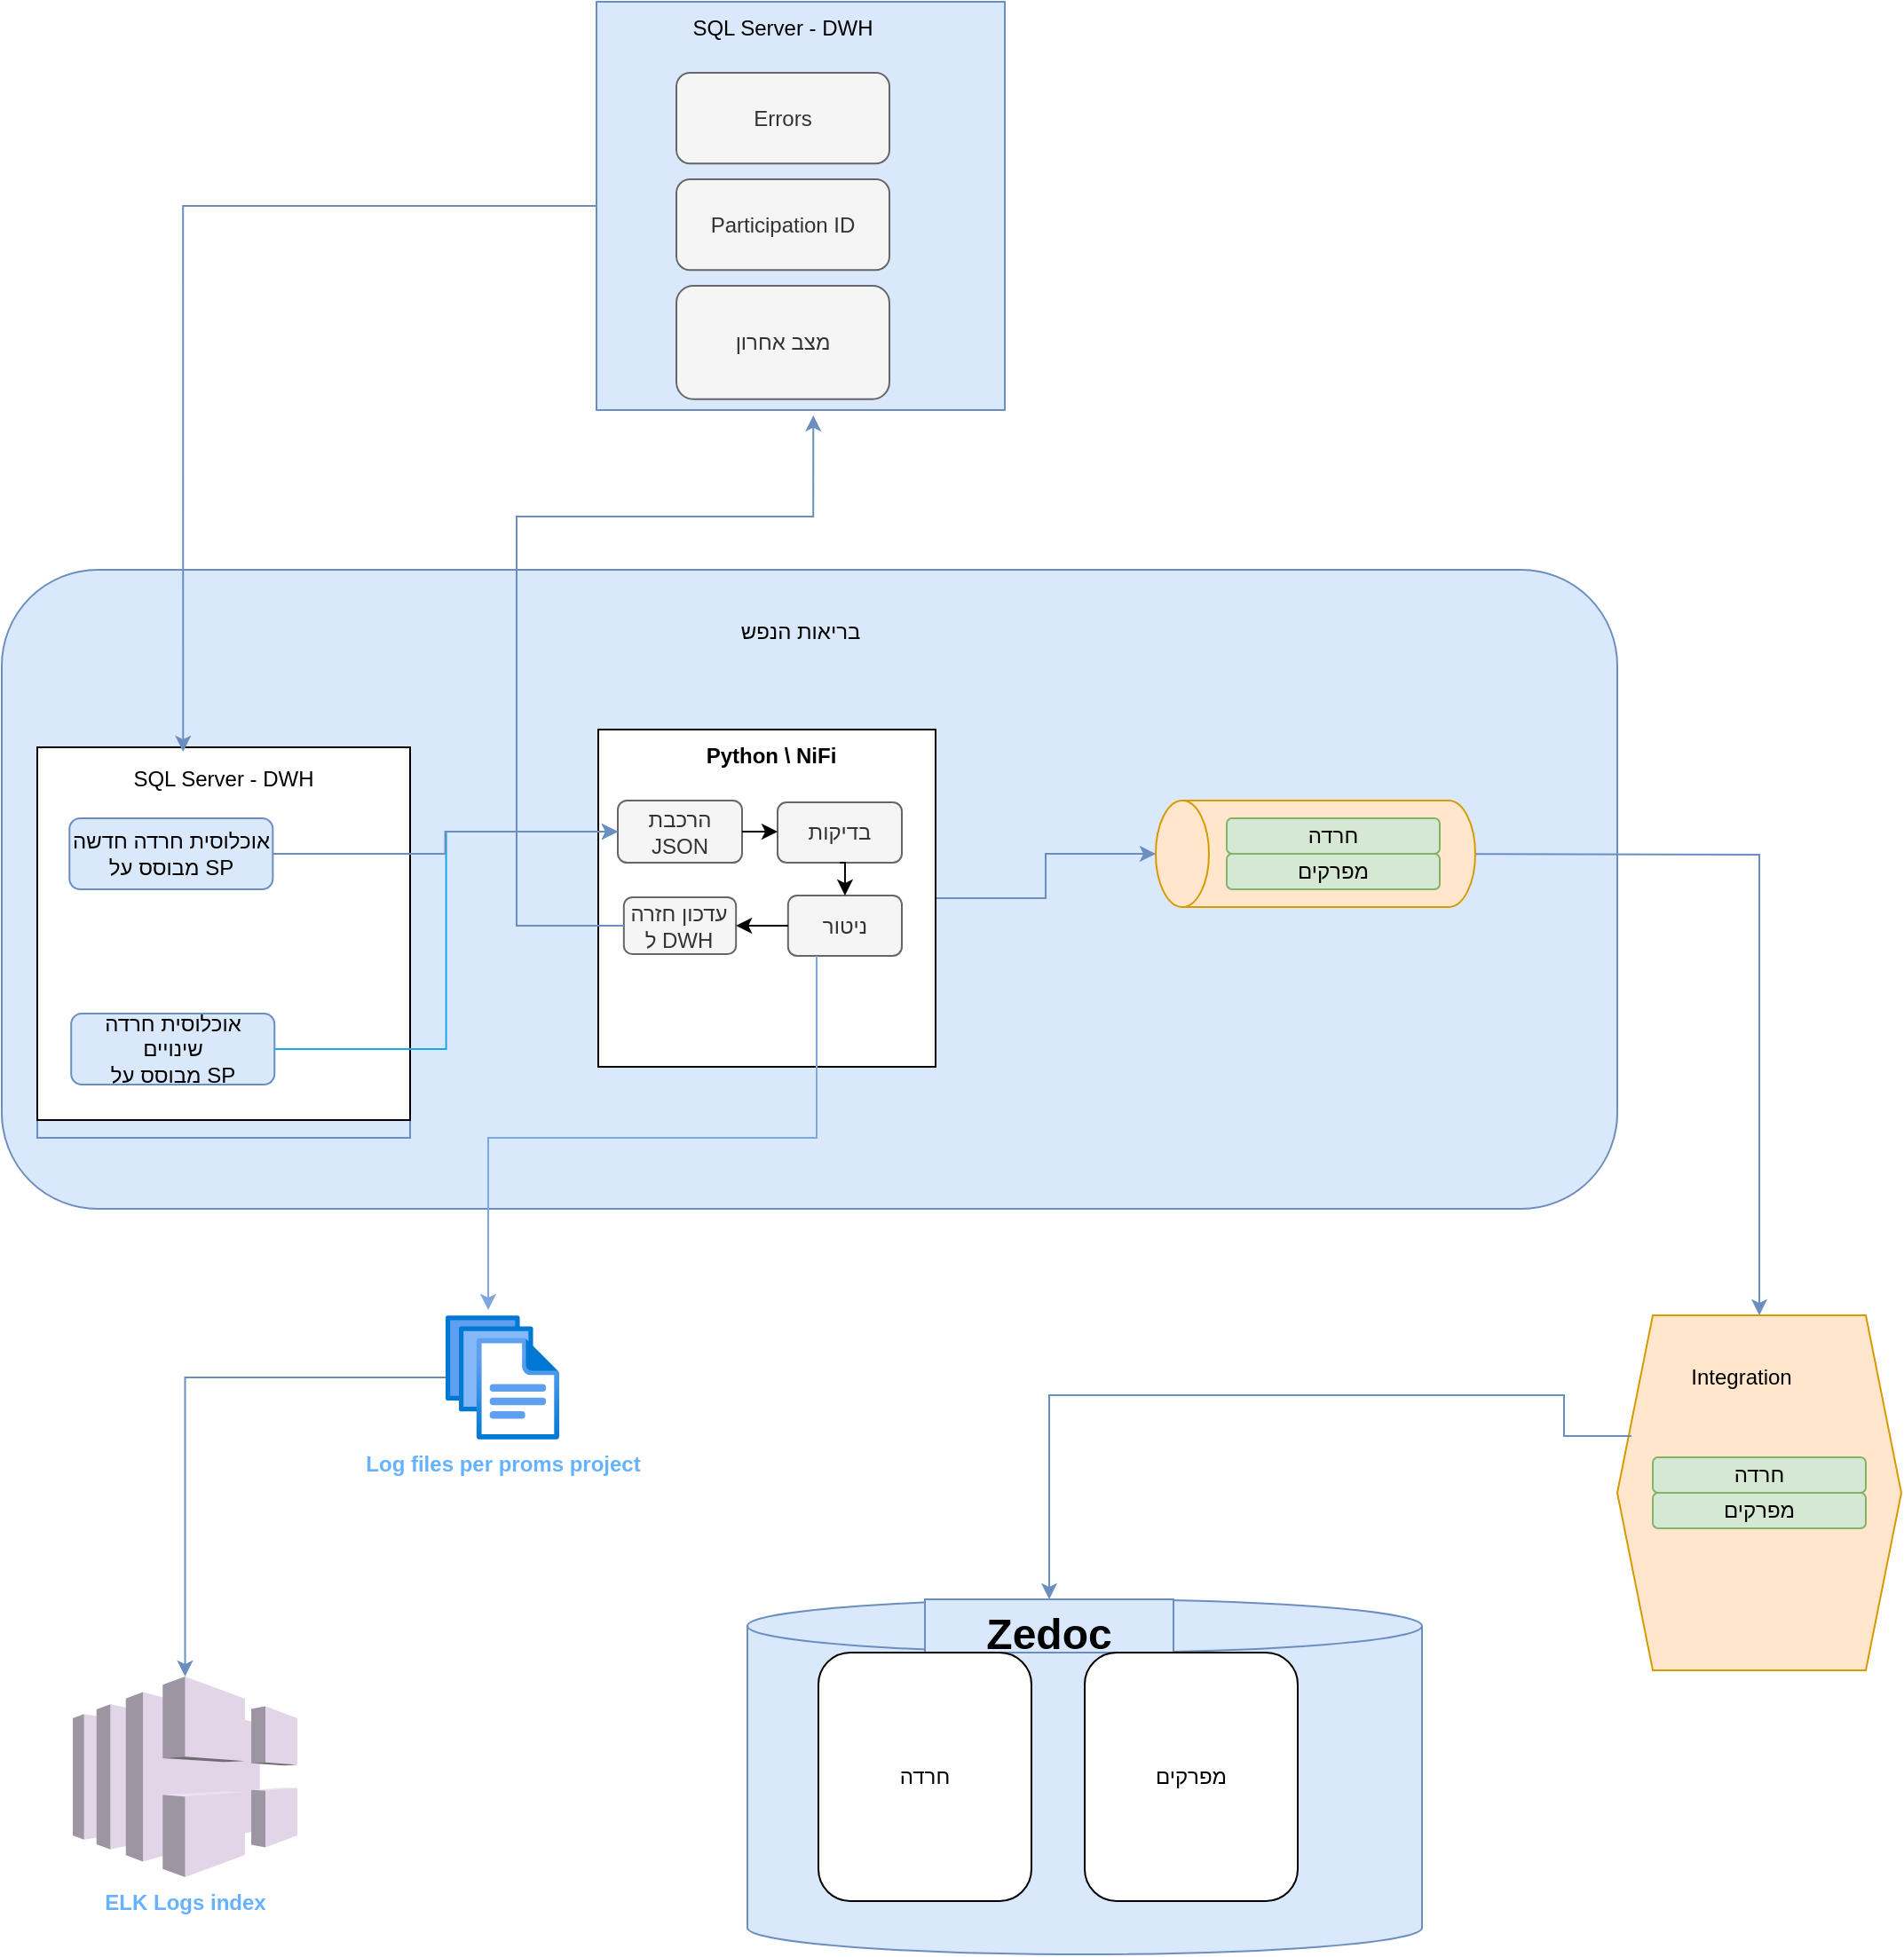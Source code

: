 <mxfile version="22.1.1" type="github">
  <diagram name="‫עמוד-1‬" id="z9KWtGvP0ykJApAYb3_E">
    <mxGraphModel dx="1434" dy="1608" grid="1" gridSize="10" guides="1" tooltips="1" connect="1" arrows="1" fold="1" page="1" pageScale="1" pageWidth="1100" pageHeight="850" math="0" shadow="0">
      <root>
        <mxCell id="0" />
        <mxCell id="1" parent="0" />
        <mxCell id="mV6azeuSrDNRdWC2Sgcm-7" value="" style="rounded=1;whiteSpace=wrap;html=1;fillColor=#dae8fc;strokeColor=#6c8ebf;" parent="1" vertex="1">
          <mxGeometry x="20" y="60" width="910" height="360" as="geometry" />
        </mxCell>
        <mxCell id="wkpVl2k1Z7q7xohtnV9i-3" value="" style="group;fillColor=#dae8fc;strokeColor=#6c8ebf;" parent="1" vertex="1" connectable="0">
          <mxGeometry x="40" y="160" width="210" height="220" as="geometry" />
        </mxCell>
        <mxCell id="wkpVl2k1Z7q7xohtnV9i-1" value="" style="whiteSpace=wrap;html=1;aspect=fixed;" parent="wkpVl2k1Z7q7xohtnV9i-3" vertex="1">
          <mxGeometry width="210" height="210" as="geometry" />
        </mxCell>
        <mxCell id="wkpVl2k1Z7q7xohtnV9i-2" value="SQL Server - DWH" style="text;html=1;strokeColor=none;fillColor=none;align=center;verticalAlign=middle;whiteSpace=wrap;rounded=0;" parent="wkpVl2k1Z7q7xohtnV9i-3" vertex="1">
          <mxGeometry x="19.091" y="3" width="171.818" height="30" as="geometry" />
        </mxCell>
        <mxCell id="wkpVl2k1Z7q7xohtnV9i-14" value="אוכלוסית חרדה חדשה&lt;br&gt;מבוסס על SP" style="rounded=1;whiteSpace=wrap;html=1;fillColor=#dae8fc;strokeColor=#6c8ebf;" parent="wkpVl2k1Z7q7xohtnV9i-3" vertex="1">
          <mxGeometry x="18.136" y="40" width="114.545" height="40" as="geometry" />
        </mxCell>
        <mxCell id="wkpVl2k1Z7q7xohtnV9i-15" value="אוכלוסית חרדה שינויים&lt;br style=&quot;border-color: var(--border-color);&quot;&gt;מבוסס על SP" style="rounded=1;whiteSpace=wrap;html=1;strokeColor=#6c8ebf;fillColor=#dae8fc;" parent="wkpVl2k1Z7q7xohtnV9i-3" vertex="1">
          <mxGeometry x="19.091" y="150" width="114.545" height="40" as="geometry" />
        </mxCell>
        <mxCell id="wkpVl2k1Z7q7xohtnV9i-10" value="" style="shape=hexagon;perimeter=hexagonPerimeter2;whiteSpace=wrap;html=1;fixedSize=1;fillColor=#ffe6cc;strokeColor=#d79b00;" parent="1" vertex="1">
          <mxGeometry x="930" y="480" width="160" height="200" as="geometry" />
        </mxCell>
        <mxCell id="wkpVl2k1Z7q7xohtnV9i-11" value="Integration" style="text;html=1;strokeColor=none;fillColor=none;align=center;verticalAlign=middle;whiteSpace=wrap;rounded=0;" parent="1" vertex="1">
          <mxGeometry x="970" y="500" width="60" height="30" as="geometry" />
        </mxCell>
        <mxCell id="wkpVl2k1Z7q7xohtnV9i-29" style="edgeStyle=orthogonalEdgeStyle;rounded=0;orthogonalLoop=1;jettySize=auto;html=1;exitX=1;exitY=0.5;exitDx=0;exitDy=0;fillColor=#dae8fc;strokeColor=#6c8ebf;" parent="1" source="wkpVl2k1Z7q7xohtnV9i-5" target="zhimW_uMHWvatuuAIKdU-16" edge="1">
          <mxGeometry relative="1" as="geometry">
            <mxPoint x="690" y="220.0" as="targetPoint" />
          </mxGeometry>
        </mxCell>
        <mxCell id="mV6azeuSrDNRdWC2Sgcm-1" value="" style="shape=cylinder3;whiteSpace=wrap;html=1;boundedLbl=1;backgroundOutline=1;size=15;fillColor=#dae8fc;strokeColor=#6c8ebf;" parent="1" vertex="1">
          <mxGeometry x="440" y="640" width="380" height="200" as="geometry" />
        </mxCell>
        <mxCell id="mV6azeuSrDNRdWC2Sgcm-2" value="&lt;h1&gt;Zedoc&lt;/h1&gt;" style="text;html=1;strokeColor=#6c8ebf;fillColor=#dae8fc;spacing=5;spacingTop=-20;whiteSpace=wrap;overflow=hidden;rounded=0;align=center;" parent="1" vertex="1">
          <mxGeometry x="540" y="640" width="140" height="30" as="geometry" />
        </mxCell>
        <mxCell id="mV6azeuSrDNRdWC2Sgcm-3" value="מפרקים" style="rounded=1;whiteSpace=wrap;html=1;" parent="1" vertex="1">
          <mxGeometry x="630" y="670" width="120" height="140" as="geometry" />
        </mxCell>
        <mxCell id="mV6azeuSrDNRdWC2Sgcm-4" style="edgeStyle=orthogonalEdgeStyle;rounded=0;orthogonalLoop=1;jettySize=auto;html=1;fillColor=#dae8fc;strokeColor=#6c8ebf;" parent="1" target="wkpVl2k1Z7q7xohtnV9i-10" edge="1">
          <mxGeometry relative="1" as="geometry">
            <mxPoint x="810" y="220.0" as="sourcePoint" />
          </mxGeometry>
        </mxCell>
        <mxCell id="mV6azeuSrDNRdWC2Sgcm-6" value="חרדה" style="rounded=1;whiteSpace=wrap;html=1;" parent="1" vertex="1">
          <mxGeometry x="480" y="670" width="120" height="140" as="geometry" />
        </mxCell>
        <mxCell id="mV6azeuSrDNRdWC2Sgcm-8" value="בריאות הנפש" style="text;html=1;strokeColor=none;fillColor=none;align=center;verticalAlign=middle;whiteSpace=wrap;rounded=0;" parent="1" vertex="1">
          <mxGeometry x="410" y="80" width="120" height="30" as="geometry" />
        </mxCell>
        <mxCell id="mV6azeuSrDNRdWC2Sgcm-10" value="חרדה" style="rounded=1;whiteSpace=wrap;html=1;fillColor=#d5e8d4;strokeColor=#82b366;" parent="1" vertex="1">
          <mxGeometry x="950" y="560" width="120" height="20" as="geometry" />
        </mxCell>
        <mxCell id="mV6azeuSrDNRdWC2Sgcm-11" value="מפרקים" style="rounded=1;whiteSpace=wrap;html=1;fillColor=#d5e8d4;strokeColor=#82b366;" parent="1" vertex="1">
          <mxGeometry x="950" y="580" width="120" height="20" as="geometry" />
        </mxCell>
        <mxCell id="mV6azeuSrDNRdWC2Sgcm-5" style="edgeStyle=orthogonalEdgeStyle;rounded=0;orthogonalLoop=1;jettySize=auto;html=1;exitX=0.05;exitY=0.34;exitDx=0;exitDy=0;exitPerimeter=0;fillColor=#dae8fc;strokeColor=#6c8ebf;" parent="1" source="wkpVl2k1Z7q7xohtnV9i-10" target="mV6azeuSrDNRdWC2Sgcm-2" edge="1">
          <mxGeometry relative="1" as="geometry">
            <mxPoint x="990" y="545" as="sourcePoint" />
            <mxPoint x="680" y="551" as="targetPoint" />
            <Array as="points">
              <mxPoint x="900" y="548" />
              <mxPoint x="900" y="525" />
              <mxPoint x="610" y="525" />
            </Array>
          </mxGeometry>
        </mxCell>
        <mxCell id="zhimW_uMHWvatuuAIKdU-2" value="&lt;font color=&quot;#66b2ff&quot;&gt;&lt;b&gt;ELK Logs index&lt;/b&gt;&lt;/font&gt;" style="outlineConnect=0;dashed=0;verticalLabelPosition=bottom;verticalAlign=top;align=center;html=1;shape=mxgraph.aws3.elastic_load_balancing;fillColor=#e1d5e7;strokeColor=#9673a6;" parent="1" vertex="1">
          <mxGeometry x="60" y="683.5" width="126.5" height="113" as="geometry" />
        </mxCell>
        <mxCell id="zhimW_uMHWvatuuAIKdU-13" value="" style="group;fillColor=#dae8fc;strokeColor=#6c8ebf;" parent="1" vertex="1" connectable="0">
          <mxGeometry x="355" y="-260" width="230" height="230" as="geometry" />
        </mxCell>
        <mxCell id="zhimW_uMHWvatuuAIKdU-9" value="" style="whiteSpace=wrap;html=1;aspect=fixed;fillColor=#dae8fc;strokeColor=#6c8ebf;" parent="zhimW_uMHWvatuuAIKdU-13" vertex="1">
          <mxGeometry width="230" height="230" as="geometry" />
        </mxCell>
        <mxCell id="zhimW_uMHWvatuuAIKdU-11" value="Participation ID" style="rounded=1;whiteSpace=wrap;html=1;fillColor=#f5f5f5;strokeColor=#666666;fontColor=#333333;" parent="zhimW_uMHWvatuuAIKdU-13" vertex="1">
          <mxGeometry x="45" y="99.998" width="120" height="51.111" as="geometry" />
        </mxCell>
        <mxCell id="zhimW_uMHWvatuuAIKdU-12" value="מצב אחרון" style="rounded=1;whiteSpace=wrap;html=1;strokeColor=#666666;fillColor=#f5f5f5;fontColor=#333333;" parent="zhimW_uMHWvatuuAIKdU-13" vertex="1">
          <mxGeometry x="45" y="159.996" width="120" height="63.889" as="geometry" />
        </mxCell>
        <mxCell id="zhimW_uMHWvatuuAIKdU-10" value="SQL Server - DWH" style="text;html=1;strokeColor=none;fillColor=none;align=center;verticalAlign=middle;whiteSpace=wrap;rounded=0;" parent="zhimW_uMHWvatuuAIKdU-13" vertex="1">
          <mxGeometry x="15" width="180" height="30" as="geometry" />
        </mxCell>
        <mxCell id="zhimW_uMHWvatuuAIKdU-25" value="Errors" style="rounded=1;whiteSpace=wrap;html=1;fillColor=#f5f5f5;fontColor=#333333;strokeColor=#666666;" parent="zhimW_uMHWvatuuAIKdU-13" vertex="1">
          <mxGeometry x="45" y="39.998" width="120" height="51.111" as="geometry" />
        </mxCell>
        <mxCell id="zhimW_uMHWvatuuAIKdU-15" style="edgeStyle=orthogonalEdgeStyle;rounded=0;orthogonalLoop=1;jettySize=auto;html=1;entryX=0.367;entryY=-0.017;entryDx=0;entryDy=0;entryPerimeter=0;fillColor=#dae8fc;strokeColor=#6c8ebf;" parent="1" source="zhimW_uMHWvatuuAIKdU-9" target="wkpVl2k1Z7q7xohtnV9i-2" edge="1">
          <mxGeometry relative="1" as="geometry" />
        </mxCell>
        <mxCell id="zhimW_uMHWvatuuAIKdU-16" value="KAFKA" style="shape=cylinder3;whiteSpace=wrap;html=1;boundedLbl=1;backgroundOutline=1;size=15;rotation=-90;fillColor=#ffe6cc;strokeColor=#d79b00;" parent="1" vertex="1">
          <mxGeometry x="730" y="130" width="60" height="180" as="geometry" />
        </mxCell>
        <mxCell id="zhimW_uMHWvatuuAIKdU-17" value="חרדה" style="rounded=1;whiteSpace=wrap;html=1;fillColor=#d5e8d4;strokeColor=#82b366;" parent="1" vertex="1">
          <mxGeometry x="710" y="200" width="120" height="20" as="geometry" />
        </mxCell>
        <mxCell id="zhimW_uMHWvatuuAIKdU-18" value="מפרקים" style="rounded=1;whiteSpace=wrap;html=1;fillColor=#d5e8d4;strokeColor=#82b366;" parent="1" vertex="1">
          <mxGeometry x="710" y="220" width="120" height="20" as="geometry" />
        </mxCell>
        <mxCell id="ZZgVcxSO3x-aKoJtG-Tx-3" style="edgeStyle=orthogonalEdgeStyle;rounded=0;orthogonalLoop=1;jettySize=auto;html=1;fillColor=#dae8fc;strokeColor=#6c8ebf;" edge="1" parent="1" source="ZZgVcxSO3x-aKoJtG-Tx-1" target="zhimW_uMHWvatuuAIKdU-2">
          <mxGeometry relative="1" as="geometry" />
        </mxCell>
        <mxCell id="ZZgVcxSO3x-aKoJtG-Tx-1" value="&lt;font color=&quot;#66b2ff&quot;&gt;&lt;b&gt;Log files per proms project&lt;/b&gt;&lt;/font&gt;" style="image;aspect=fixed;html=1;points=[];align=center;fontSize=12;image=img/lib/azure2/general/Files.svg;" vertex="1" parent="1">
          <mxGeometry x="270" y="480" width="64" height="70" as="geometry" />
        </mxCell>
        <mxCell id="ZZgVcxSO3x-aKoJtG-Tx-11" value="" style="group" vertex="1" connectable="0" parent="1">
          <mxGeometry x="356" y="150" width="190" height="190" as="geometry" />
        </mxCell>
        <mxCell id="wkpVl2k1Z7q7xohtnV9i-5" value="" style="whiteSpace=wrap;html=1;aspect=fixed;" parent="ZZgVcxSO3x-aKoJtG-Tx-11" vertex="1">
          <mxGeometry width="190" height="190" as="geometry" />
        </mxCell>
        <mxCell id="wkpVl2k1Z7q7xohtnV9i-6" value="&lt;b&gt;Python \ NiFi&lt;/b&gt;" style="text;html=1;strokeColor=none;fillColor=none;align=center;verticalAlign=middle;whiteSpace=wrap;rounded=0;" parent="ZZgVcxSO3x-aKoJtG-Tx-11" vertex="1">
          <mxGeometry x="23.728" width="147.273" height="30" as="geometry" />
        </mxCell>
        <mxCell id="wkpVl2k1Z7q7xohtnV9i-18" value="הרכבת JSON" style="rounded=1;whiteSpace=wrap;html=1;fillColor=#f5f5f5;fontColor=#333333;strokeColor=#666666;" parent="ZZgVcxSO3x-aKoJtG-Tx-11" vertex="1">
          <mxGeometry x="11" y="40" width="70" height="35" as="geometry" />
        </mxCell>
        <mxCell id="wkpVl2k1Z7q7xohtnV9i-19" value="בדיקות" style="rounded=1;whiteSpace=wrap;html=1;fillColor=#f5f5f5;strokeColor=#666666;fontColor=#333333;" parent="ZZgVcxSO3x-aKoJtG-Tx-11" vertex="1">
          <mxGeometry x="101" y="41" width="70" height="34" as="geometry" />
        </mxCell>
        <mxCell id="ZZgVcxSO3x-aKoJtG-Tx-6" value="" style="edgeStyle=orthogonalEdgeStyle;rounded=0;orthogonalLoop=1;jettySize=auto;html=1;entryX=0;entryY=0.5;entryDx=0;entryDy=0;" edge="1" parent="ZZgVcxSO3x-aKoJtG-Tx-11" source="wkpVl2k1Z7q7xohtnV9i-18" target="wkpVl2k1Z7q7xohtnV9i-19">
          <mxGeometry relative="1" as="geometry" />
        </mxCell>
        <mxCell id="wkpVl2k1Z7q7xohtnV9i-20" value="ניטור" style="rounded=1;whiteSpace=wrap;html=1;fillColor=#f5f5f5;fontColor=#333333;strokeColor=#666666;" parent="ZZgVcxSO3x-aKoJtG-Tx-11" vertex="1">
          <mxGeometry x="106.91" y="93.5" width="64.09" height="34" as="geometry" />
        </mxCell>
        <mxCell id="wkpVl2k1Z7q7xohtnV9i-21" value="עדכון חזרה ל DWH" style="rounded=1;whiteSpace=wrap;html=1;fillColor=#f5f5f5;fontColor=#333333;strokeColor=#666666;" parent="ZZgVcxSO3x-aKoJtG-Tx-11" vertex="1">
          <mxGeometry x="14.41" y="94.5" width="63.18" height="32" as="geometry" />
        </mxCell>
        <mxCell id="ZZgVcxSO3x-aKoJtG-Tx-9" value="" style="edgeStyle=orthogonalEdgeStyle;rounded=0;orthogonalLoop=1;jettySize=auto;html=1;entryX=0.5;entryY=0;entryDx=0;entryDy=0;exitX=0.5;exitY=1;exitDx=0;exitDy=0;" edge="1" parent="ZZgVcxSO3x-aKoJtG-Tx-11" source="wkpVl2k1Z7q7xohtnV9i-19" target="wkpVl2k1Z7q7xohtnV9i-20">
          <mxGeometry relative="1" as="geometry">
            <mxPoint x="91" y="118" as="sourcePoint" />
            <mxPoint x="111" y="118" as="targetPoint" />
          </mxGeometry>
        </mxCell>
        <mxCell id="ZZgVcxSO3x-aKoJtG-Tx-10" value="" style="edgeStyle=orthogonalEdgeStyle;rounded=0;orthogonalLoop=1;jettySize=auto;html=1;entryX=1;entryY=0.5;entryDx=0;entryDy=0;exitX=0;exitY=0.5;exitDx=0;exitDy=0;" edge="1" parent="ZZgVcxSO3x-aKoJtG-Tx-11" source="wkpVl2k1Z7q7xohtnV9i-20" target="wkpVl2k1Z7q7xohtnV9i-21">
          <mxGeometry relative="1" as="geometry">
            <mxPoint x="91" y="142" as="sourcePoint" />
            <mxPoint x="111" y="142" as="targetPoint" />
          </mxGeometry>
        </mxCell>
        <mxCell id="KfTV7CoLvWZbIG9vcyTQ-2" style="edgeStyle=orthogonalEdgeStyle;rounded=0;orthogonalLoop=1;jettySize=auto;html=1;fillColor=#dae8fc;strokeColor=#6c8ebf;entryX=0.531;entryY=1.013;entryDx=0;entryDy=0;entryPerimeter=0;" parent="1" source="wkpVl2k1Z7q7xohtnV9i-21" target="zhimW_uMHWvatuuAIKdU-9" edge="1">
          <mxGeometry relative="1" as="geometry">
            <mxPoint x="560" as="targetPoint" />
            <Array as="points">
              <mxPoint x="310" y="261" />
              <mxPoint x="310" y="30" />
              <mxPoint x="477" y="30" />
            </Array>
          </mxGeometry>
        </mxCell>
        <mxCell id="zhimW_uMHWvatuuAIKdU-3" style="edgeStyle=orthogonalEdgeStyle;rounded=0;orthogonalLoop=1;jettySize=auto;html=1;strokeColor=#7EA6E0;entryX=0.375;entryY=-0.043;entryDx=0;entryDy=0;entryPerimeter=0;" parent="1" source="wkpVl2k1Z7q7xohtnV9i-20" target="ZZgVcxSO3x-aKoJtG-Tx-1" edge="1">
          <mxGeometry relative="1" as="geometry">
            <Array as="points">
              <mxPoint x="479" y="380" />
              <mxPoint x="294" y="380" />
            </Array>
          </mxGeometry>
        </mxCell>
        <mxCell id="0KDFeaM7N-HZ0YYkBc0z-9" style="edgeStyle=orthogonalEdgeStyle;rounded=0;orthogonalLoop=1;jettySize=auto;html=1;strokeColor=#17A9E8;entryX=0;entryY=0.5;entryDx=0;entryDy=0;" parent="1" source="wkpVl2k1Z7q7xohtnV9i-15" edge="1" target="wkpVl2k1Z7q7xohtnV9i-18">
          <mxGeometry relative="1" as="geometry">
            <Array as="points" />
            <mxPoint x="340" y="270" as="targetPoint" />
          </mxGeometry>
        </mxCell>
        <mxCell id="ZZgVcxSO3x-aKoJtG-Tx-13" style="edgeStyle=orthogonalEdgeStyle;rounded=0;orthogonalLoop=1;jettySize=auto;html=1;entryX=0;entryY=0.5;entryDx=0;entryDy=0;fillColor=#dae8fc;strokeColor=#6c8ebf;" edge="1" parent="1" source="wkpVl2k1Z7q7xohtnV9i-14" target="wkpVl2k1Z7q7xohtnV9i-18">
          <mxGeometry relative="1" as="geometry" />
        </mxCell>
      </root>
    </mxGraphModel>
  </diagram>
</mxfile>

